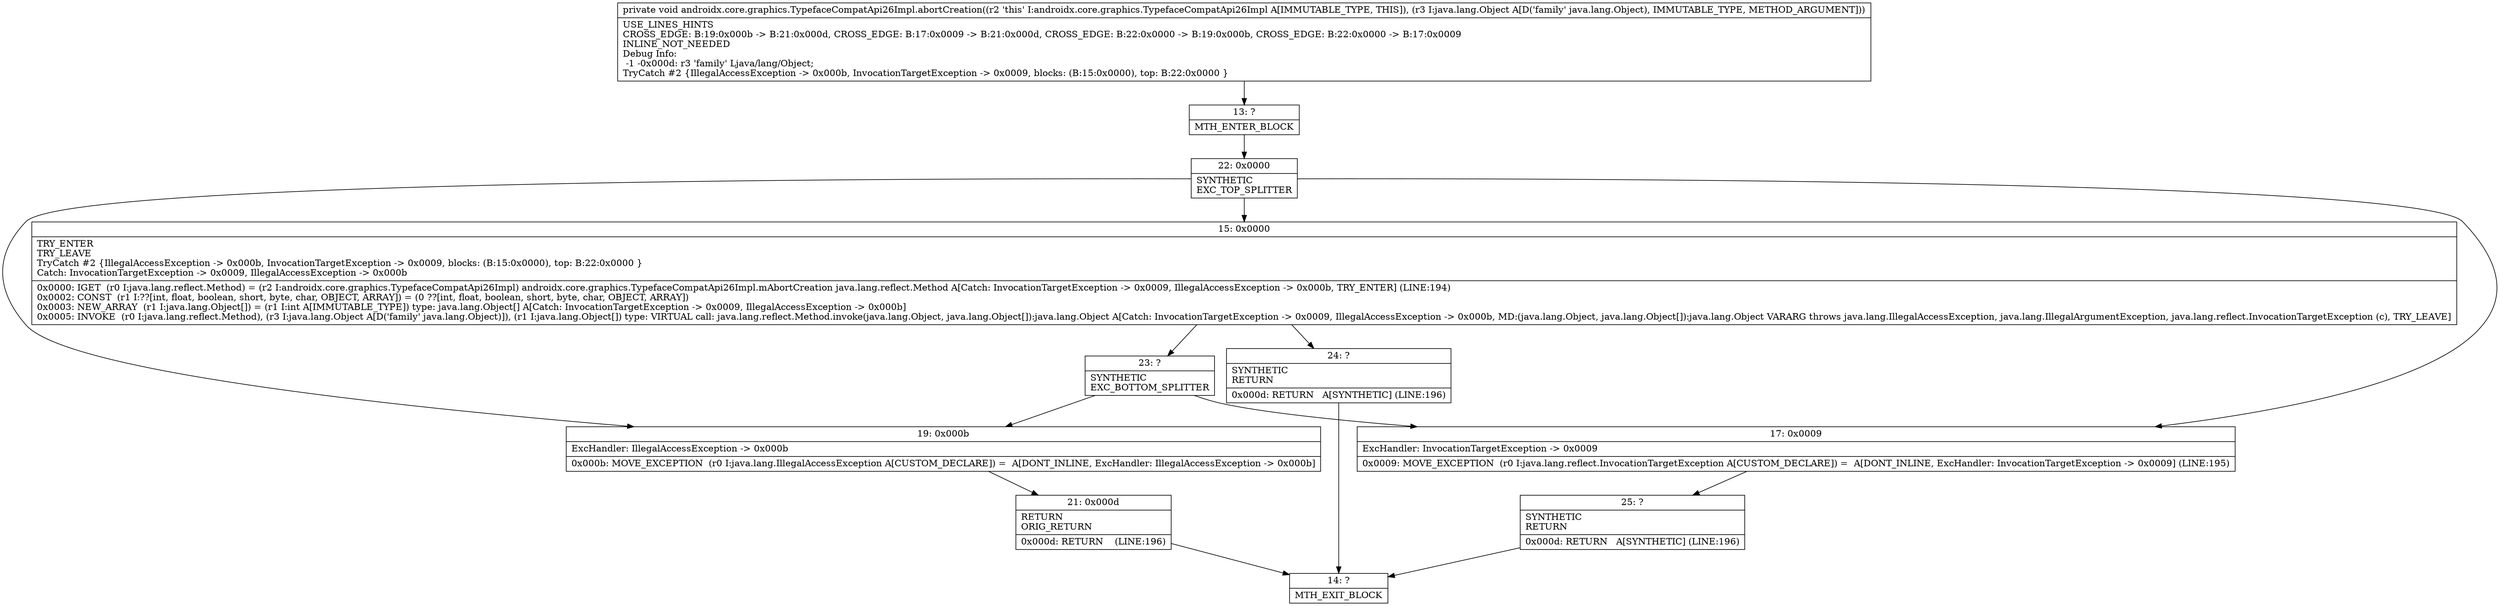 digraph "CFG forandroidx.core.graphics.TypefaceCompatApi26Impl.abortCreation(Ljava\/lang\/Object;)V" {
Node_13 [shape=record,label="{13\:\ ?|MTH_ENTER_BLOCK\l}"];
Node_22 [shape=record,label="{22\:\ 0x0000|SYNTHETIC\lEXC_TOP_SPLITTER\l}"];
Node_15 [shape=record,label="{15\:\ 0x0000|TRY_ENTER\lTRY_LEAVE\lTryCatch #2 \{IllegalAccessException \-\> 0x000b, InvocationTargetException \-\> 0x0009, blocks: (B:15:0x0000), top: B:22:0x0000 \}\lCatch: InvocationTargetException \-\> 0x0009, IllegalAccessException \-\> 0x000b\l|0x0000: IGET  (r0 I:java.lang.reflect.Method) = (r2 I:androidx.core.graphics.TypefaceCompatApi26Impl) androidx.core.graphics.TypefaceCompatApi26Impl.mAbortCreation java.lang.reflect.Method A[Catch: InvocationTargetException \-\> 0x0009, IllegalAccessException \-\> 0x000b, TRY_ENTER] (LINE:194)\l0x0002: CONST  (r1 I:??[int, float, boolean, short, byte, char, OBJECT, ARRAY]) = (0 ??[int, float, boolean, short, byte, char, OBJECT, ARRAY]) \l0x0003: NEW_ARRAY  (r1 I:java.lang.Object[]) = (r1 I:int A[IMMUTABLE_TYPE]) type: java.lang.Object[] A[Catch: InvocationTargetException \-\> 0x0009, IllegalAccessException \-\> 0x000b]\l0x0005: INVOKE  (r0 I:java.lang.reflect.Method), (r3 I:java.lang.Object A[D('family' java.lang.Object)]), (r1 I:java.lang.Object[]) type: VIRTUAL call: java.lang.reflect.Method.invoke(java.lang.Object, java.lang.Object[]):java.lang.Object A[Catch: InvocationTargetException \-\> 0x0009, IllegalAccessException \-\> 0x000b, MD:(java.lang.Object, java.lang.Object[]):java.lang.Object VARARG throws java.lang.IllegalAccessException, java.lang.IllegalArgumentException, java.lang.reflect.InvocationTargetException (c), TRY_LEAVE]\l}"];
Node_23 [shape=record,label="{23\:\ ?|SYNTHETIC\lEXC_BOTTOM_SPLITTER\l}"];
Node_24 [shape=record,label="{24\:\ ?|SYNTHETIC\lRETURN\l|0x000d: RETURN   A[SYNTHETIC] (LINE:196)\l}"];
Node_14 [shape=record,label="{14\:\ ?|MTH_EXIT_BLOCK\l}"];
Node_19 [shape=record,label="{19\:\ 0x000b|ExcHandler: IllegalAccessException \-\> 0x000b\l|0x000b: MOVE_EXCEPTION  (r0 I:java.lang.IllegalAccessException A[CUSTOM_DECLARE]) =  A[DONT_INLINE, ExcHandler: IllegalAccessException \-\> 0x000b]\l}"];
Node_21 [shape=record,label="{21\:\ 0x000d|RETURN\lORIG_RETURN\l|0x000d: RETURN    (LINE:196)\l}"];
Node_17 [shape=record,label="{17\:\ 0x0009|ExcHandler: InvocationTargetException \-\> 0x0009\l|0x0009: MOVE_EXCEPTION  (r0 I:java.lang.reflect.InvocationTargetException A[CUSTOM_DECLARE]) =  A[DONT_INLINE, ExcHandler: InvocationTargetException \-\> 0x0009] (LINE:195)\l}"];
Node_25 [shape=record,label="{25\:\ ?|SYNTHETIC\lRETURN\l|0x000d: RETURN   A[SYNTHETIC] (LINE:196)\l}"];
MethodNode[shape=record,label="{private void androidx.core.graphics.TypefaceCompatApi26Impl.abortCreation((r2 'this' I:androidx.core.graphics.TypefaceCompatApi26Impl A[IMMUTABLE_TYPE, THIS]), (r3 I:java.lang.Object A[D('family' java.lang.Object), IMMUTABLE_TYPE, METHOD_ARGUMENT]))  | USE_LINES_HINTS\lCROSS_EDGE: B:19:0x000b \-\> B:21:0x000d, CROSS_EDGE: B:17:0x0009 \-\> B:21:0x000d, CROSS_EDGE: B:22:0x0000 \-\> B:19:0x000b, CROSS_EDGE: B:22:0x0000 \-\> B:17:0x0009\lINLINE_NOT_NEEDED\lDebug Info:\l  \-1 \-0x000d: r3 'family' Ljava\/lang\/Object;\lTryCatch #2 \{IllegalAccessException \-\> 0x000b, InvocationTargetException \-\> 0x0009, blocks: (B:15:0x0000), top: B:22:0x0000 \}\l}"];
MethodNode -> Node_13;Node_13 -> Node_22;
Node_22 -> Node_15;
Node_22 -> Node_19;
Node_22 -> Node_17;
Node_15 -> Node_23;
Node_15 -> Node_24;
Node_23 -> Node_19;
Node_23 -> Node_17;
Node_24 -> Node_14;
Node_19 -> Node_21;
Node_21 -> Node_14;
Node_17 -> Node_25;
Node_25 -> Node_14;
}

